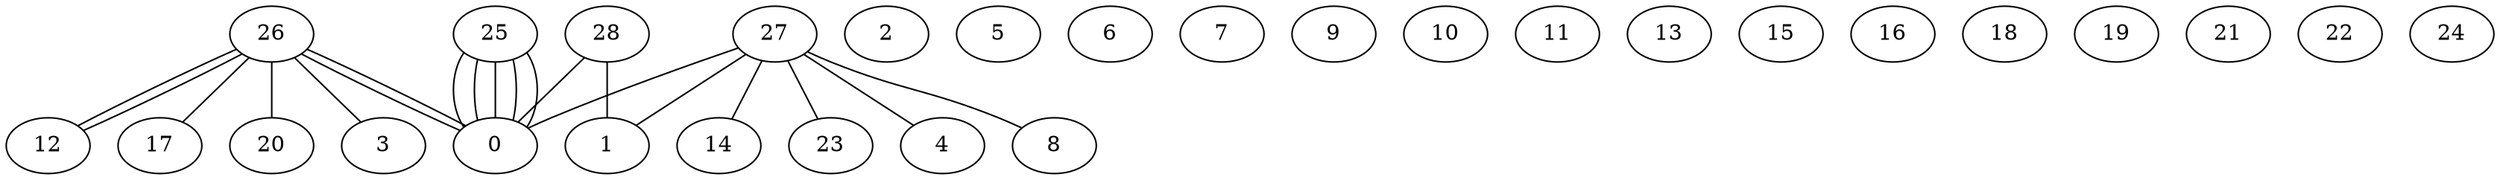 graph G {
0;
1;
2;
3;
4;
5;
6;
7;
8;
9;
10;
11;
12;
13;
14;
15;
16;
17;
18;
19;
20;
21;
22;
23;
24;
25;
26;
27;
28;
28--1 ;
28--0 ;
27--1 ;
27--4 ;
27--14 ;
27--23 ;
27--8 ;
27--0 ;
26--20 ;
26--12 ;
26--0 ;
26--12 ;
26--3 ;
26--17 ;
26--0 ;
25--0 ;
25--0 ;
25--0 ;
25--0 ;
25--0 ;
}
